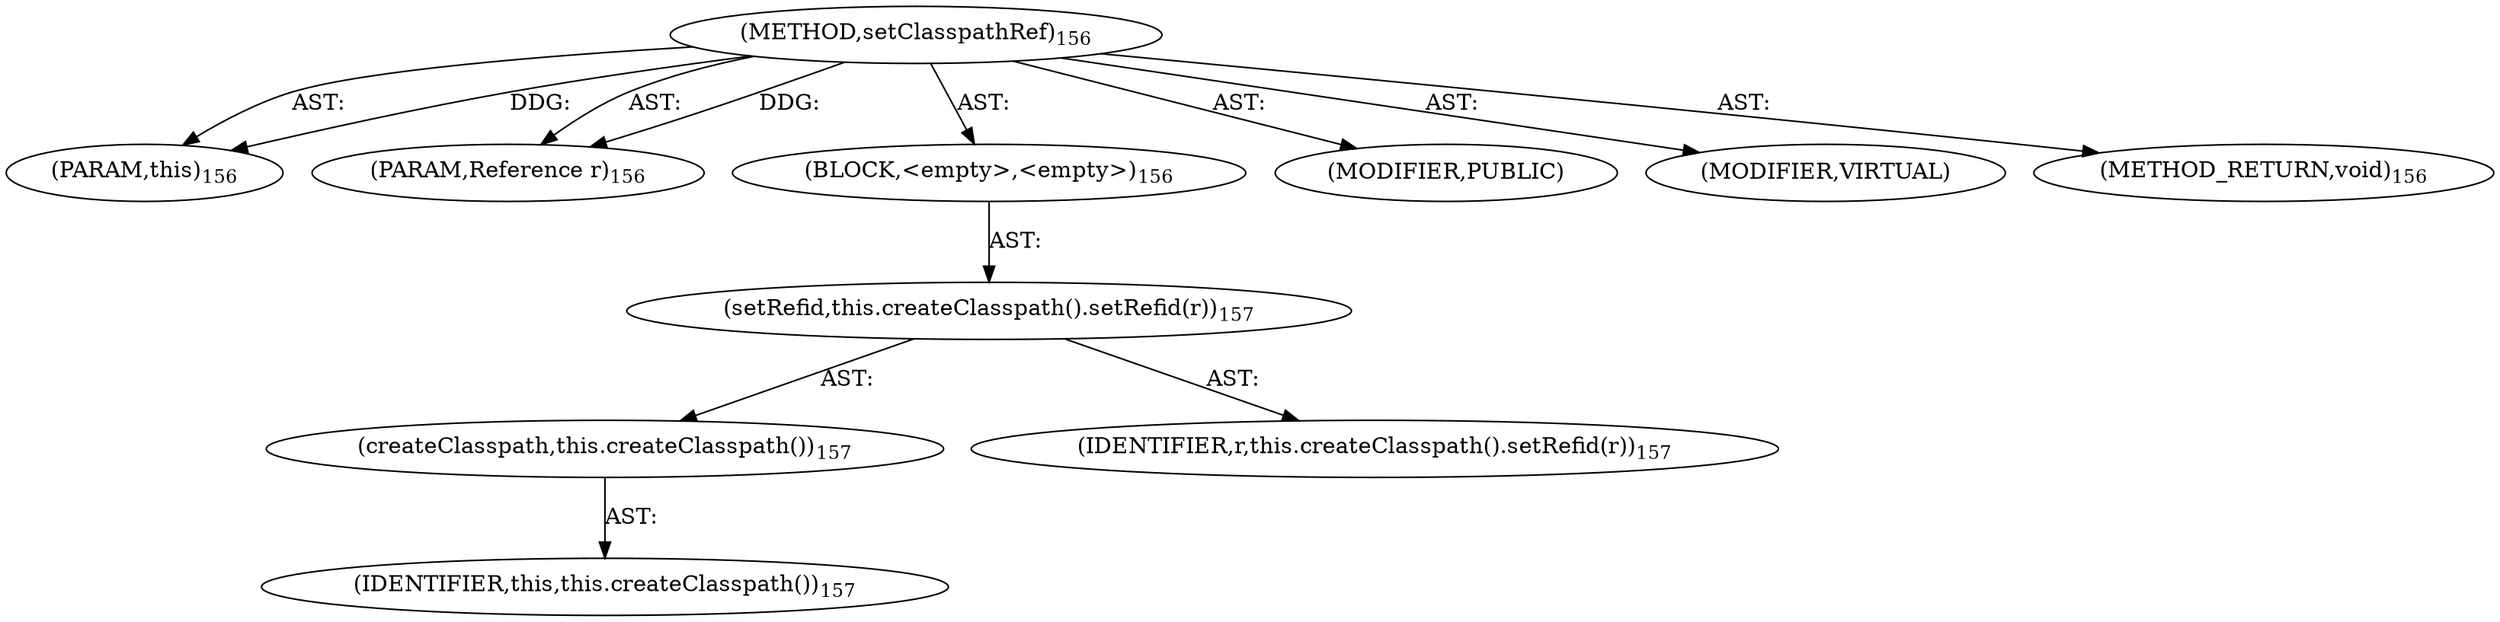 digraph "setClasspathRef" {  
"111669149703" [label = <(METHOD,setClasspathRef)<SUB>156</SUB>> ]
"115964116996" [label = <(PARAM,this)<SUB>156</SUB>> ]
"115964117011" [label = <(PARAM,Reference r)<SUB>156</SUB>> ]
"25769803786" [label = <(BLOCK,&lt;empty&gt;,&lt;empty&gt;)<SUB>156</SUB>> ]
"30064771098" [label = <(setRefid,this.createClasspath().setRefid(r))<SUB>157</SUB>> ]
"30064771099" [label = <(createClasspath,this.createClasspath())<SUB>157</SUB>> ]
"68719476745" [label = <(IDENTIFIER,this,this.createClasspath())<SUB>157</SUB>> ]
"68719476774" [label = <(IDENTIFIER,r,this.createClasspath().setRefid(r))<SUB>157</SUB>> ]
"133143986192" [label = <(MODIFIER,PUBLIC)> ]
"133143986193" [label = <(MODIFIER,VIRTUAL)> ]
"128849018887" [label = <(METHOD_RETURN,void)<SUB>156</SUB>> ]
  "111669149703" -> "115964116996"  [ label = "AST: "] 
  "111669149703" -> "115964117011"  [ label = "AST: "] 
  "111669149703" -> "25769803786"  [ label = "AST: "] 
  "111669149703" -> "133143986192"  [ label = "AST: "] 
  "111669149703" -> "133143986193"  [ label = "AST: "] 
  "111669149703" -> "128849018887"  [ label = "AST: "] 
  "25769803786" -> "30064771098"  [ label = "AST: "] 
  "30064771098" -> "30064771099"  [ label = "AST: "] 
  "30064771098" -> "68719476774"  [ label = "AST: "] 
  "30064771099" -> "68719476745"  [ label = "AST: "] 
  "111669149703" -> "115964116996"  [ label = "DDG: "] 
  "111669149703" -> "115964117011"  [ label = "DDG: "] 
}
